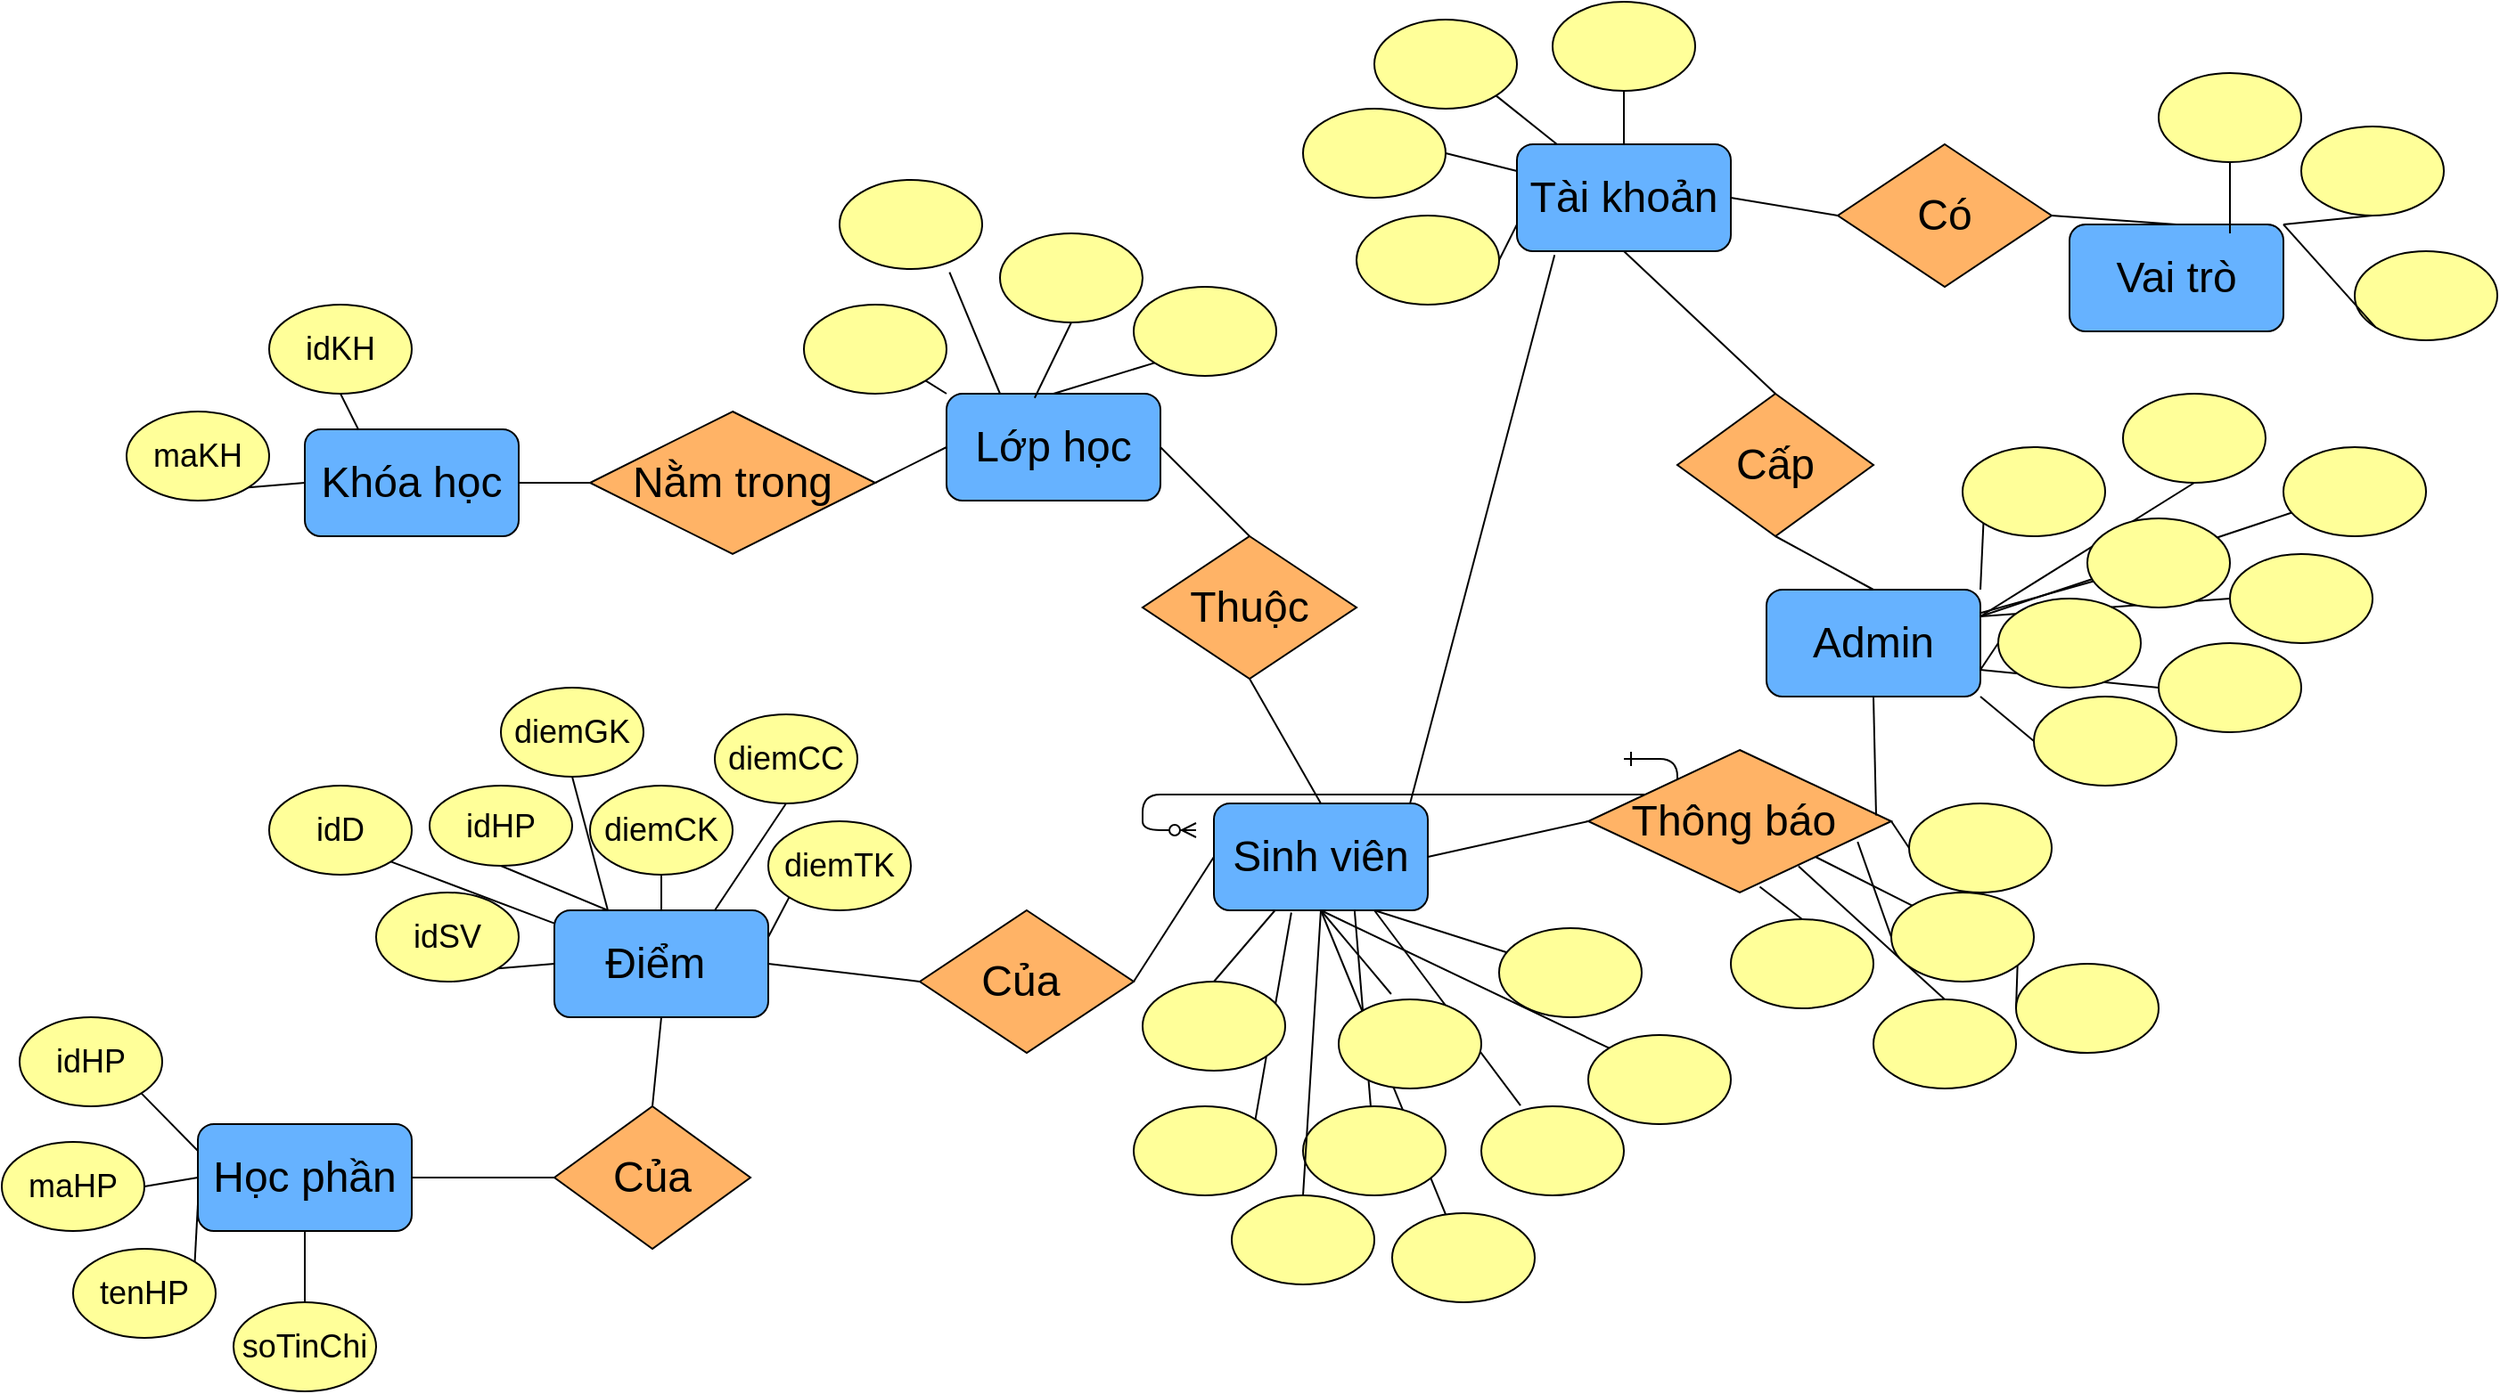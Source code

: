 <mxfile version="21.6.1" type="github">
  <diagram id="R2lEEEUBdFMjLlhIrx00" name="Page-1">
    <mxGraphModel dx="2754" dy="1921" grid="1" gridSize="10" guides="1" tooltips="1" connect="1" arrows="1" fold="1" page="1" pageScale="1" pageWidth="850" pageHeight="1100" math="0" shadow="0" extFonts="Permanent Marker^https://fonts.googleapis.com/css?family=Permanent+Marker">
      <root>
        <mxCell id="0" />
        <mxCell id="1" parent="0" />
        <mxCell id="9YvvYFSVIsnFk0pbPGUX-139" value="" style="endArrow=none;html=1;rounded=0;entryX=0;entryY=0.5;entryDx=0;entryDy=0;exitX=1;exitY=0.25;exitDx=0;exitDy=0;" edge="1" parent="1" source="9YvvYFSVIsnFk0pbPGUX-5" target="9YvvYFSVIsnFk0pbPGUX-134">
          <mxGeometry width="50" height="50" relative="1" as="geometry">
            <mxPoint x="460" y="170" as="sourcePoint" />
            <mxPoint x="510" y="120" as="targetPoint" />
          </mxGeometry>
        </mxCell>
        <mxCell id="9YvvYFSVIsnFk0pbPGUX-140" value="" style="endArrow=none;html=1;rounded=0;entryX=0;entryY=0.5;entryDx=0;entryDy=0;exitX=1;exitY=0.75;exitDx=0;exitDy=0;" edge="1" parent="1" source="9YvvYFSVIsnFk0pbPGUX-5" target="9YvvYFSVIsnFk0pbPGUX-135">
          <mxGeometry width="50" height="50" relative="1" as="geometry">
            <mxPoint x="460" y="170" as="sourcePoint" />
            <mxPoint x="510" y="120" as="targetPoint" />
          </mxGeometry>
        </mxCell>
        <mxCell id="9YvvYFSVIsnFk0pbPGUX-143" value="" style="endArrow=none;html=1;rounded=0;exitX=1;exitY=0.25;exitDx=0;exitDy=0;" edge="1" parent="1" source="9YvvYFSVIsnFk0pbPGUX-5" target="9YvvYFSVIsnFk0pbPGUX-132">
          <mxGeometry width="50" height="50" relative="1" as="geometry">
            <mxPoint x="460" y="170" as="sourcePoint" />
            <mxPoint x="510" y="120" as="targetPoint" />
          </mxGeometry>
        </mxCell>
        <mxCell id="9YvvYFSVIsnFk0pbPGUX-144" value="" style="endArrow=none;html=1;rounded=0;" edge="1" parent="1" source="9YvvYFSVIsnFk0pbPGUX-5" target="9YvvYFSVIsnFk0pbPGUX-137">
          <mxGeometry width="50" height="50" relative="1" as="geometry">
            <mxPoint x="460" y="170" as="sourcePoint" />
            <mxPoint x="510" y="120" as="targetPoint" />
          </mxGeometry>
        </mxCell>
        <mxCell id="9YvvYFSVIsnFk0pbPGUX-145" value="" style="endArrow=none;html=1;rounded=0;entryX=0.5;entryY=1;entryDx=0;entryDy=0;exitX=1;exitY=0.25;exitDx=0;exitDy=0;" edge="1" parent="1" source="9YvvYFSVIsnFk0pbPGUX-5" target="9YvvYFSVIsnFk0pbPGUX-133">
          <mxGeometry width="50" height="50" relative="1" as="geometry">
            <mxPoint x="460" y="170" as="sourcePoint" />
            <mxPoint x="510" y="120" as="targetPoint" />
          </mxGeometry>
        </mxCell>
        <mxCell id="9YvvYFSVIsnFk0pbPGUX-115" value="" style="endArrow=none;html=1;rounded=0;entryX=0;entryY=0.5;entryDx=0;entryDy=0;exitX=0.889;exitY=0.645;exitDx=0;exitDy=0;exitPerimeter=0;" edge="1" parent="1" source="9YvvYFSVIsnFk0pbPGUX-102" target="9YvvYFSVIsnFk0pbPGUX-99">
          <mxGeometry width="50" height="50" relative="1" as="geometry">
            <mxPoint x="460" y="170" as="sourcePoint" />
            <mxPoint x="510" y="120" as="targetPoint" />
          </mxGeometry>
        </mxCell>
        <mxCell id="9YvvYFSVIsnFk0pbPGUX-119" value="" style="endArrow=none;html=1;rounded=0;entryX=0.5;entryY=0;entryDx=0;entryDy=0;exitX=0.694;exitY=0.816;exitDx=0;exitDy=0;exitPerimeter=0;" edge="1" parent="1" source="9YvvYFSVIsnFk0pbPGUX-10" target="9YvvYFSVIsnFk0pbPGUX-100">
          <mxGeometry width="50" height="50" relative="1" as="geometry">
            <mxPoint x="460" y="170" as="sourcePoint" />
            <mxPoint x="510" y="120" as="targetPoint" />
          </mxGeometry>
        </mxCell>
        <mxCell id="9YvvYFSVIsnFk0pbPGUX-72" value="" style="endArrow=none;html=1;rounded=0;entryX=1;entryY=1;entryDx=0;entryDy=0;" edge="1" parent="1" source="9YvvYFSVIsnFk0pbPGUX-2" target="9YvvYFSVIsnFk0pbPGUX-60">
          <mxGeometry width="50" height="50" relative="1" as="geometry">
            <mxPoint x="460" y="170" as="sourcePoint" />
            <mxPoint x="510" y="120" as="targetPoint" />
          </mxGeometry>
        </mxCell>
        <mxCell id="9YvvYFSVIsnFk0pbPGUX-49" value="" style="endArrow=none;html=1;rounded=0;entryX=0;entryY=0;entryDx=0;entryDy=0;exitX=0.5;exitY=1;exitDx=0;exitDy=0;" edge="1" parent="1" source="9YvvYFSVIsnFk0pbPGUX-4" target="9YvvYFSVIsnFk0pbPGUX-39">
          <mxGeometry width="50" height="50" relative="1" as="geometry">
            <mxPoint x="530" y="230" as="sourcePoint" />
            <mxPoint x="510" y="120" as="targetPoint" />
          </mxGeometry>
        </mxCell>
        <mxCell id="9YvvYFSVIsnFk0pbPGUX-55" value="" style="endArrow=none;html=1;rounded=0;entryX=0.362;entryY=1.021;entryDx=0;entryDy=0;entryPerimeter=0;exitX=1;exitY=0;exitDx=0;exitDy=0;" edge="1" parent="1" source="9YvvYFSVIsnFk0pbPGUX-42" target="9YvvYFSVIsnFk0pbPGUX-4">
          <mxGeometry width="50" height="50" relative="1" as="geometry">
            <mxPoint x="460" y="170" as="sourcePoint" />
            <mxPoint x="510" y="120" as="targetPoint" />
          </mxGeometry>
        </mxCell>
        <mxCell id="9YvvYFSVIsnFk0pbPGUX-51" value="" style="endArrow=none;html=1;rounded=0;entryX=0.75;entryY=1;entryDx=0;entryDy=0;exitX=0.275;exitY=-0.009;exitDx=0;exitDy=0;exitPerimeter=0;" edge="1" parent="1" source="9YvvYFSVIsnFk0pbPGUX-43" target="9YvvYFSVIsnFk0pbPGUX-4">
          <mxGeometry width="50" height="50" relative="1" as="geometry">
            <mxPoint x="460" y="170" as="sourcePoint" />
            <mxPoint x="510" y="120" as="targetPoint" />
          </mxGeometry>
        </mxCell>
        <mxCell id="9YvvYFSVIsnFk0pbPGUX-52" value="" style="endArrow=none;html=1;rounded=0;entryX=0.657;entryY=0.983;entryDx=0;entryDy=0;entryPerimeter=0;" edge="1" parent="1" source="9YvvYFSVIsnFk0pbPGUX-45" target="9YvvYFSVIsnFk0pbPGUX-4">
          <mxGeometry width="50" height="50" relative="1" as="geometry">
            <mxPoint x="460" y="170" as="sourcePoint" />
            <mxPoint x="510" y="120" as="targetPoint" />
          </mxGeometry>
        </mxCell>
        <mxCell id="9YvvYFSVIsnFk0pbPGUX-50" value="" style="endArrow=none;html=1;rounded=0;exitX=0.5;exitY=1;exitDx=0;exitDy=0;" edge="1" parent="1" source="9YvvYFSVIsnFk0pbPGUX-4" target="9YvvYFSVIsnFk0pbPGUX-38">
          <mxGeometry width="50" height="50" relative="1" as="geometry">
            <mxPoint x="460" y="170" as="sourcePoint" />
            <mxPoint x="510" y="120" as="targetPoint" />
          </mxGeometry>
        </mxCell>
        <mxCell id="C-vyLk0tnHw3VtMMgP7b-12" value="" style="edgeStyle=entityRelationEdgeStyle;endArrow=ERzeroToMany;startArrow=ERone;endFill=1;startFill=0;" parent="1" target="C-vyLk0tnHw3VtMMgP7b-17" edge="1">
          <mxGeometry width="100" height="100" relative="1" as="geometry">
            <mxPoint x="700" y="165" as="sourcePoint" />
            <mxPoint x="460" y="205" as="targetPoint" />
          </mxGeometry>
        </mxCell>
        <mxCell id="9YvvYFSVIsnFk0pbPGUX-1" value="&lt;font style=&quot;font-size: 24px;&quot;&gt;Học phần&lt;/font&gt;" style="rounded=1;whiteSpace=wrap;html=1;fillColor=#66B2FF;" vertex="1" parent="1">
          <mxGeometry x="-100" y="370" width="120" height="60" as="geometry" />
        </mxCell>
        <mxCell id="9YvvYFSVIsnFk0pbPGUX-2" value="&lt;font style=&quot;font-size: 24px;&quot;&gt;Điểm&amp;nbsp;&lt;/font&gt;" style="rounded=1;whiteSpace=wrap;html=1;fillColor=#66B2FF;" vertex="1" parent="1">
          <mxGeometry x="100" y="250" width="120" height="60" as="geometry" />
        </mxCell>
        <mxCell id="9YvvYFSVIsnFk0pbPGUX-3" value="&lt;font style=&quot;font-size: 24px;&quot;&gt;Tài khoản&lt;/font&gt;" style="rounded=1;whiteSpace=wrap;html=1;fillColor=#66B2FF;" vertex="1" parent="1">
          <mxGeometry x="640" y="-180" width="120" height="60" as="geometry" />
        </mxCell>
        <mxCell id="9YvvYFSVIsnFk0pbPGUX-4" value="&lt;font style=&quot;font-size: 24px;&quot;&gt;Sinh viên&lt;/font&gt;" style="rounded=1;whiteSpace=wrap;html=1;fillColor=#66B2FF;" vertex="1" parent="1">
          <mxGeometry x="470" y="190" width="120" height="60" as="geometry" />
        </mxCell>
        <mxCell id="9YvvYFSVIsnFk0pbPGUX-5" value="&lt;font style=&quot;font-size: 24px;&quot;&gt;Admin&lt;/font&gt;" style="rounded=1;whiteSpace=wrap;html=1;fillColor=#66B2FF;" vertex="1" parent="1">
          <mxGeometry x="780" y="70" width="120" height="60" as="geometry" />
        </mxCell>
        <mxCell id="9YvvYFSVIsnFk0pbPGUX-6" value="&lt;font style=&quot;font-size: 24px;&quot;&gt;Lớp học&lt;/font&gt;" style="rounded=1;whiteSpace=wrap;html=1;fillColor=#66B2FF;" vertex="1" parent="1">
          <mxGeometry x="320" y="-40" width="120" height="60" as="geometry" />
        </mxCell>
        <mxCell id="9YvvYFSVIsnFk0pbPGUX-7" value="&lt;font style=&quot;font-size: 24px;&quot;&gt;Khóa học&lt;/font&gt;" style="rounded=1;whiteSpace=wrap;html=1;fillColor=#66B2FF;" vertex="1" parent="1">
          <mxGeometry x="-40" y="-20" width="120" height="60" as="geometry" />
        </mxCell>
        <mxCell id="9YvvYFSVIsnFk0pbPGUX-9" value="&lt;font style=&quot;font-size: 24px;&quot;&gt;Của&amp;nbsp;&lt;/font&gt;" style="rhombus;whiteSpace=wrap;html=1;fillColor=#FFB366;" vertex="1" parent="1">
          <mxGeometry x="305" y="250" width="120" height="80" as="geometry" />
        </mxCell>
        <mxCell id="9YvvYFSVIsnFk0pbPGUX-10" value="&lt;font style=&quot;font-size: 24px;&quot;&gt;Thông báo&amp;nbsp;&lt;/font&gt;" style="rhombus;whiteSpace=wrap;html=1;fillColor=#FFB366;" vertex="1" parent="1">
          <mxGeometry x="680" y="160" width="170" height="80" as="geometry" />
        </mxCell>
        <mxCell id="9YvvYFSVIsnFk0pbPGUX-11" value="&lt;font style=&quot;font-size: 24px;&quot;&gt;Của&lt;/font&gt;" style="rhombus;whiteSpace=wrap;html=1;fillColor=#FFB366;" vertex="1" parent="1">
          <mxGeometry x="100" y="360" width="110" height="80" as="geometry" />
        </mxCell>
        <mxCell id="9YvvYFSVIsnFk0pbPGUX-12" value="&lt;font style=&quot;font-size: 24px;&quot;&gt;Nằm trong&lt;/font&gt;" style="rhombus;whiteSpace=wrap;html=1;fillColor=#FFB366;" vertex="1" parent="1">
          <mxGeometry x="120" y="-30" width="160" height="80" as="geometry" />
        </mxCell>
        <mxCell id="9YvvYFSVIsnFk0pbPGUX-13" value="" style="endArrow=none;html=1;rounded=0;entryX=0;entryY=0.5;entryDx=0;entryDy=0;exitX=1;exitY=0.5;exitDx=0;exitDy=0;" edge="1" parent="1" source="9YvvYFSVIsnFk0pbPGUX-9" target="9YvvYFSVIsnFk0pbPGUX-4">
          <mxGeometry width="50" height="50" relative="1" as="geometry">
            <mxPoint x="460" y="310" as="sourcePoint" />
            <mxPoint x="510" y="260" as="targetPoint" />
          </mxGeometry>
        </mxCell>
        <mxCell id="9YvvYFSVIsnFk0pbPGUX-14" value="" style="endArrow=none;html=1;rounded=0;entryX=1;entryY=0.5;entryDx=0;entryDy=0;exitX=0;exitY=0.5;exitDx=0;exitDy=0;" edge="1" parent="1" source="9YvvYFSVIsnFk0pbPGUX-12" target="9YvvYFSVIsnFk0pbPGUX-7">
          <mxGeometry width="50" height="50" relative="1" as="geometry">
            <mxPoint x="460" y="310" as="sourcePoint" />
            <mxPoint x="510" y="260" as="targetPoint" />
          </mxGeometry>
        </mxCell>
        <mxCell id="9YvvYFSVIsnFk0pbPGUX-15" value="" style="endArrow=none;html=1;rounded=0;entryX=1;entryY=0.5;entryDx=0;entryDy=0;exitX=0;exitY=0.5;exitDx=0;exitDy=0;" edge="1" parent="1" source="9YvvYFSVIsnFk0pbPGUX-6" target="9YvvYFSVIsnFk0pbPGUX-12">
          <mxGeometry width="50" height="50" relative="1" as="geometry">
            <mxPoint x="460" y="310" as="sourcePoint" />
            <mxPoint x="510" y="260" as="targetPoint" />
          </mxGeometry>
        </mxCell>
        <mxCell id="9YvvYFSVIsnFk0pbPGUX-16" value="" style="endArrow=none;html=1;rounded=0;entryX=0.5;entryY=0;entryDx=0;entryDy=0;exitX=0.5;exitY=1;exitDx=0;exitDy=0;" edge="1" parent="1" source="9YvvYFSVIsnFk0pbPGUX-2" target="9YvvYFSVIsnFk0pbPGUX-11">
          <mxGeometry width="50" height="50" relative="1" as="geometry">
            <mxPoint x="460" y="310" as="sourcePoint" />
            <mxPoint x="510" y="260" as="targetPoint" />
          </mxGeometry>
        </mxCell>
        <mxCell id="9YvvYFSVIsnFk0pbPGUX-17" value="" style="endArrow=none;html=1;rounded=0;entryX=0;entryY=0.5;entryDx=0;entryDy=0;exitX=1;exitY=0.5;exitDx=0;exitDy=0;" edge="1" parent="1" source="9YvvYFSVIsnFk0pbPGUX-2" target="9YvvYFSVIsnFk0pbPGUX-9">
          <mxGeometry width="50" height="50" relative="1" as="geometry">
            <mxPoint x="460" y="310" as="sourcePoint" />
            <mxPoint x="510" y="260" as="targetPoint" />
          </mxGeometry>
        </mxCell>
        <mxCell id="9YvvYFSVIsnFk0pbPGUX-18" value="" style="endArrow=none;html=1;rounded=0;exitX=1;exitY=0.5;exitDx=0;exitDy=0;exitPerimeter=0;" edge="1" parent="1" source="9YvvYFSVIsnFk0pbPGUX-1" target="9YvvYFSVIsnFk0pbPGUX-11">
          <mxGeometry width="50" height="50" relative="1" as="geometry">
            <mxPoint x="460" y="310" as="sourcePoint" />
            <mxPoint x="150" y="430" as="targetPoint" />
          </mxGeometry>
        </mxCell>
        <mxCell id="9YvvYFSVIsnFk0pbPGUX-19" value="" style="endArrow=none;html=1;rounded=0;entryX=0.95;entryY=0.459;entryDx=0;entryDy=0;entryPerimeter=0;exitX=0.5;exitY=1;exitDx=0;exitDy=0;" edge="1" parent="1" source="9YvvYFSVIsnFk0pbPGUX-5" target="9YvvYFSVIsnFk0pbPGUX-10">
          <mxGeometry width="50" height="50" relative="1" as="geometry">
            <mxPoint x="460" y="310" as="sourcePoint" />
            <mxPoint x="510" y="260" as="targetPoint" />
          </mxGeometry>
        </mxCell>
        <mxCell id="9YvvYFSVIsnFk0pbPGUX-20" value="" style="endArrow=none;html=1;rounded=0;entryX=1;entryY=0.5;entryDx=0;entryDy=0;exitX=0;exitY=0.5;exitDx=0;exitDy=0;" edge="1" parent="1" source="9YvvYFSVIsnFk0pbPGUX-10" target="9YvvYFSVIsnFk0pbPGUX-4">
          <mxGeometry width="50" height="50" relative="1" as="geometry">
            <mxPoint x="460" y="310" as="sourcePoint" />
            <mxPoint x="510" y="260" as="targetPoint" />
          </mxGeometry>
        </mxCell>
        <mxCell id="9YvvYFSVIsnFk0pbPGUX-21" value="&lt;font style=&quot;font-size: 24px;&quot;&gt;Cấp&lt;/font&gt;" style="rhombus;whiteSpace=wrap;html=1;fillColor=#FFB366;" vertex="1" parent="1">
          <mxGeometry x="730" y="-40" width="110" height="80" as="geometry" />
        </mxCell>
        <mxCell id="9YvvYFSVIsnFk0pbPGUX-22" value="" style="endArrow=none;html=1;rounded=0;entryX=0.5;entryY=1;entryDx=0;entryDy=0;exitX=0.5;exitY=0;exitDx=0;exitDy=0;" edge="1" parent="1" source="9YvvYFSVIsnFk0pbPGUX-5" target="9YvvYFSVIsnFk0pbPGUX-21">
          <mxGeometry width="50" height="50" relative="1" as="geometry">
            <mxPoint x="460" y="310" as="sourcePoint" />
            <mxPoint x="510" y="260" as="targetPoint" />
          </mxGeometry>
        </mxCell>
        <mxCell id="9YvvYFSVIsnFk0pbPGUX-23" value="" style="endArrow=none;html=1;rounded=0;entryX=0.5;entryY=1;entryDx=0;entryDy=0;exitX=0.5;exitY=0;exitDx=0;exitDy=0;" edge="1" parent="1" source="9YvvYFSVIsnFk0pbPGUX-21" target="9YvvYFSVIsnFk0pbPGUX-3">
          <mxGeometry width="50" height="50" relative="1" as="geometry">
            <mxPoint x="460" y="310" as="sourcePoint" />
            <mxPoint x="510" y="260" as="targetPoint" />
          </mxGeometry>
        </mxCell>
        <mxCell id="9YvvYFSVIsnFk0pbPGUX-24" value="&lt;font style=&quot;font-size: 24px;&quot;&gt;Thuộc&lt;/font&gt;" style="rhombus;whiteSpace=wrap;html=1;fillColor=#FFB366;" vertex="1" parent="1">
          <mxGeometry x="430" y="40" width="120" height="80" as="geometry" />
        </mxCell>
        <mxCell id="9YvvYFSVIsnFk0pbPGUX-25" value="" style="endArrow=none;html=1;rounded=0;entryX=0.5;entryY=1;entryDx=0;entryDy=0;exitX=0.5;exitY=0;exitDx=0;exitDy=0;" edge="1" parent="1" source="9YvvYFSVIsnFk0pbPGUX-4" target="9YvvYFSVIsnFk0pbPGUX-24">
          <mxGeometry width="50" height="50" relative="1" as="geometry">
            <mxPoint x="460" y="310" as="sourcePoint" />
            <mxPoint x="510" y="260" as="targetPoint" />
          </mxGeometry>
        </mxCell>
        <mxCell id="9YvvYFSVIsnFk0pbPGUX-26" value="" style="endArrow=none;html=1;rounded=0;entryX=1;entryY=0.5;entryDx=0;entryDy=0;exitX=0.5;exitY=0;exitDx=0;exitDy=0;" edge="1" parent="1" source="9YvvYFSVIsnFk0pbPGUX-24" target="9YvvYFSVIsnFk0pbPGUX-6">
          <mxGeometry width="50" height="50" relative="1" as="geometry">
            <mxPoint x="460" y="310" as="sourcePoint" />
            <mxPoint x="510" y="260" as="targetPoint" />
          </mxGeometry>
        </mxCell>
        <mxCell id="9YvvYFSVIsnFk0pbPGUX-28" value="&lt;font style=&quot;font-size: 24px;&quot;&gt;Có&lt;/font&gt;" style="rhombus;whiteSpace=wrap;html=1;fillColor=#FFB366;" vertex="1" parent="1">
          <mxGeometry x="820" y="-180" width="120" height="80" as="geometry" />
        </mxCell>
        <mxCell id="9YvvYFSVIsnFk0pbPGUX-29" value="&lt;font style=&quot;font-size: 24px;&quot;&gt;Vai trò&lt;/font&gt;" style="rounded=1;whiteSpace=wrap;html=1;fillColor=#66B2FF;" vertex="1" parent="1">
          <mxGeometry x="950" y="-135" width="120" height="60" as="geometry" />
        </mxCell>
        <mxCell id="9YvvYFSVIsnFk0pbPGUX-30" value="" style="endArrow=none;html=1;rounded=0;entryX=1;entryY=0.5;entryDx=0;entryDy=0;exitX=0.5;exitY=0;exitDx=0;exitDy=0;" edge="1" parent="1" source="9YvvYFSVIsnFk0pbPGUX-29" target="9YvvYFSVIsnFk0pbPGUX-28">
          <mxGeometry width="50" height="50" relative="1" as="geometry">
            <mxPoint x="460" y="310" as="sourcePoint" />
            <mxPoint x="510" y="260" as="targetPoint" />
          </mxGeometry>
        </mxCell>
        <mxCell id="9YvvYFSVIsnFk0pbPGUX-31" value="" style="endArrow=none;html=1;rounded=0;entryX=1;entryY=0.5;entryDx=0;entryDy=0;exitX=0;exitY=0.5;exitDx=0;exitDy=0;" edge="1" parent="1" source="9YvvYFSVIsnFk0pbPGUX-28" target="9YvvYFSVIsnFk0pbPGUX-3">
          <mxGeometry width="50" height="50" relative="1" as="geometry">
            <mxPoint x="460" y="310" as="sourcePoint" />
            <mxPoint x="510" y="260" as="targetPoint" />
          </mxGeometry>
        </mxCell>
        <mxCell id="9YvvYFSVIsnFk0pbPGUX-32" style="edgeStyle=orthogonalEdgeStyle;rounded=0;orthogonalLoop=1;jettySize=auto;html=1;exitX=0.5;exitY=1;exitDx=0;exitDy=0;" edge="1" parent="1" source="9YvvYFSVIsnFk0pbPGUX-4" target="9YvvYFSVIsnFk0pbPGUX-4">
          <mxGeometry relative="1" as="geometry" />
        </mxCell>
        <mxCell id="9YvvYFSVIsnFk0pbPGUX-33" value="" style="endArrow=none;html=1;rounded=0;entryX=0.176;entryY=1.036;entryDx=0;entryDy=0;entryPerimeter=0;exitX=0.917;exitY=0;exitDx=0;exitDy=0;exitPerimeter=0;" edge="1" parent="1" source="9YvvYFSVIsnFk0pbPGUX-4" target="9YvvYFSVIsnFk0pbPGUX-3">
          <mxGeometry width="50" height="50" relative="1" as="geometry">
            <mxPoint x="460" y="330" as="sourcePoint" />
            <mxPoint x="510" y="280" as="targetPoint" />
          </mxGeometry>
        </mxCell>
        <mxCell id="9YvvYFSVIsnFk0pbPGUX-35" value="&lt;font style=&quot;font-size: 18px;&quot;&gt;maKH&lt;/font&gt;" style="ellipse;whiteSpace=wrap;html=1;fillColor=#FFFF99;" vertex="1" parent="1">
          <mxGeometry x="-140" y="-30" width="80" height="50" as="geometry" />
        </mxCell>
        <mxCell id="9YvvYFSVIsnFk0pbPGUX-36" value="&lt;font style=&quot;font-size: 18px;&quot;&gt;idKH&lt;/font&gt;" style="ellipse;whiteSpace=wrap;html=1;fillColor=#FFFF99;" vertex="1" parent="1">
          <mxGeometry x="-60" y="-90" width="80" height="50" as="geometry" />
        </mxCell>
        <mxCell id="9YvvYFSVIsnFk0pbPGUX-37" style="edgeStyle=orthogonalEdgeStyle;rounded=0;orthogonalLoop=1;jettySize=auto;html=1;exitX=0.5;exitY=1;exitDx=0;exitDy=0;" edge="1" parent="1" source="9YvvYFSVIsnFk0pbPGUX-5" target="9YvvYFSVIsnFk0pbPGUX-5">
          <mxGeometry relative="1" as="geometry" />
        </mxCell>
        <mxCell id="9YvvYFSVIsnFk0pbPGUX-38" value="" style="ellipse;whiteSpace=wrap;html=1;fillColor=#FFFF99;" vertex="1" parent="1">
          <mxGeometry x="570" y="420" width="80" height="50" as="geometry" />
        </mxCell>
        <mxCell id="9YvvYFSVIsnFk0pbPGUX-39" value="" style="ellipse;whiteSpace=wrap;html=1;fillColor=#FFFF99;" vertex="1" parent="1">
          <mxGeometry x="680" y="320" width="80" height="50" as="geometry" />
        </mxCell>
        <mxCell id="9YvvYFSVIsnFk0pbPGUX-40" value="" style="ellipse;whiteSpace=wrap;html=1;fillColor=#FFFF99;" vertex="1" parent="1">
          <mxGeometry x="480" y="410" width="80" height="50" as="geometry" />
        </mxCell>
        <mxCell id="9YvvYFSVIsnFk0pbPGUX-41" value="" style="ellipse;whiteSpace=wrap;html=1;fillColor=#FFFF99;" vertex="1" parent="1">
          <mxGeometry x="430" y="290" width="80" height="50" as="geometry" />
        </mxCell>
        <mxCell id="9YvvYFSVIsnFk0pbPGUX-42" value="" style="ellipse;whiteSpace=wrap;html=1;fillColor=#FFFF99;" vertex="1" parent="1">
          <mxGeometry x="425" y="360" width="80" height="50" as="geometry" />
        </mxCell>
        <mxCell id="9YvvYFSVIsnFk0pbPGUX-43" value="" style="ellipse;whiteSpace=wrap;html=1;fillColor=#FFFF99;" vertex="1" parent="1">
          <mxGeometry x="620" y="360" width="80" height="50" as="geometry" />
        </mxCell>
        <mxCell id="9YvvYFSVIsnFk0pbPGUX-44" value="" style="ellipse;whiteSpace=wrap;html=1;fillColor=#FFFF99;" vertex="1" parent="1">
          <mxGeometry x="630" y="260" width="80" height="50" as="geometry" />
        </mxCell>
        <mxCell id="9YvvYFSVIsnFk0pbPGUX-45" value="" style="ellipse;whiteSpace=wrap;html=1;fillColor=#FFFF99;" vertex="1" parent="1">
          <mxGeometry x="520" y="360" width="80" height="50" as="geometry" />
        </mxCell>
        <mxCell id="9YvvYFSVIsnFk0pbPGUX-46" value="" style="ellipse;whiteSpace=wrap;html=1;fillColor=#FFFF99;" vertex="1" parent="1">
          <mxGeometry x="540" y="300" width="80" height="50" as="geometry" />
        </mxCell>
        <mxCell id="9YvvYFSVIsnFk0pbPGUX-53" value="" style="endArrow=none;html=1;rounded=0;entryX=0.5;entryY=1;entryDx=0;entryDy=0;exitX=0.5;exitY=0;exitDx=0;exitDy=0;" edge="1" parent="1" source="9YvvYFSVIsnFk0pbPGUX-40" target="9YvvYFSVIsnFk0pbPGUX-4">
          <mxGeometry width="50" height="50" relative="1" as="geometry">
            <mxPoint x="460" y="170" as="sourcePoint" />
            <mxPoint x="510" y="120" as="targetPoint" />
          </mxGeometry>
        </mxCell>
        <mxCell id="9YvvYFSVIsnFk0pbPGUX-54" value="" style="endArrow=none;html=1;rounded=0;entryX=0.75;entryY=1;entryDx=0;entryDy=0;" edge="1" parent="1" source="9YvvYFSVIsnFk0pbPGUX-44" target="9YvvYFSVIsnFk0pbPGUX-4">
          <mxGeometry width="50" height="50" relative="1" as="geometry">
            <mxPoint x="460" y="170" as="sourcePoint" />
            <mxPoint x="510" y="120" as="targetPoint" />
          </mxGeometry>
        </mxCell>
        <mxCell id="9YvvYFSVIsnFk0pbPGUX-56" value="" style="endArrow=none;html=1;rounded=0;entryX=0.5;entryY=1;entryDx=0;entryDy=0;exitX=0.368;exitY=-0.06;exitDx=0;exitDy=0;exitPerimeter=0;" edge="1" parent="1" source="9YvvYFSVIsnFk0pbPGUX-46" target="9YvvYFSVIsnFk0pbPGUX-4">
          <mxGeometry width="50" height="50" relative="1" as="geometry">
            <mxPoint x="460" y="170" as="sourcePoint" />
            <mxPoint x="510" y="120" as="targetPoint" />
          </mxGeometry>
        </mxCell>
        <mxCell id="9YvvYFSVIsnFk0pbPGUX-57" value="" style="endArrow=none;html=1;rounded=0;exitX=0.5;exitY=0;exitDx=0;exitDy=0;" edge="1" parent="1" source="9YvvYFSVIsnFk0pbPGUX-41" target="9YvvYFSVIsnFk0pbPGUX-4">
          <mxGeometry width="50" height="50" relative="1" as="geometry">
            <mxPoint x="460" y="170" as="sourcePoint" />
            <mxPoint x="510" y="120" as="targetPoint" />
          </mxGeometry>
        </mxCell>
        <mxCell id="9YvvYFSVIsnFk0pbPGUX-58" value="&lt;font style=&quot;font-size: 18px;&quot;&gt;diemCC&lt;/font&gt;" style="ellipse;whiteSpace=wrap;html=1;fillColor=#FFFF99;" vertex="1" parent="1">
          <mxGeometry x="190" y="140" width="80" height="50" as="geometry" />
        </mxCell>
        <mxCell id="9YvvYFSVIsnFk0pbPGUX-59" value="&lt;font style=&quot;font-size: 18px;&quot;&gt;diemGK&lt;/font&gt;" style="ellipse;whiteSpace=wrap;html=1;fillColor=#FFFF99;" vertex="1" parent="1">
          <mxGeometry x="70" y="125" width="80" height="50" as="geometry" />
        </mxCell>
        <mxCell id="9YvvYFSVIsnFk0pbPGUX-60" value="&lt;font style=&quot;font-size: 18px;&quot;&gt;idD&lt;/font&gt;" style="ellipse;whiteSpace=wrap;html=1;fillColor=#FFFF99;" vertex="1" parent="1">
          <mxGeometry x="-60" y="180" width="80" height="50" as="geometry" />
        </mxCell>
        <mxCell id="9YvvYFSVIsnFk0pbPGUX-61" value="&lt;font style=&quot;font-size: 18px;&quot;&gt;diemTK&lt;/font&gt;" style="ellipse;whiteSpace=wrap;html=1;fillColor=#FFFF99;" vertex="1" parent="1">
          <mxGeometry x="220" y="200" width="80" height="50" as="geometry" />
        </mxCell>
        <mxCell id="9YvvYFSVIsnFk0pbPGUX-62" value="&lt;font style=&quot;font-size: 18px;&quot;&gt;idSV&lt;/font&gt;" style="ellipse;whiteSpace=wrap;html=1;fillColor=#FFFF99;" vertex="1" parent="1">
          <mxGeometry y="240" width="80" height="50" as="geometry" />
        </mxCell>
        <mxCell id="9YvvYFSVIsnFk0pbPGUX-63" value="&lt;font style=&quot;font-size: 18px;&quot;&gt;idHP&lt;/font&gt;" style="ellipse;whiteSpace=wrap;html=1;fillColor=#FFFF99;" vertex="1" parent="1">
          <mxGeometry x="30" y="180" width="80" height="45" as="geometry" />
        </mxCell>
        <mxCell id="9YvvYFSVIsnFk0pbPGUX-64" value="&lt;font style=&quot;font-size: 18px;&quot;&gt;diemCK&lt;/font&gt;" style="ellipse;whiteSpace=wrap;html=1;fillColor=#FFFF99;" vertex="1" parent="1">
          <mxGeometry x="120" y="180" width="80" height="50" as="geometry" />
        </mxCell>
        <mxCell id="9YvvYFSVIsnFk0pbPGUX-65" value="&lt;font style=&quot;font-size: 18px;&quot;&gt;soTinChi&lt;/font&gt;" style="ellipse;whiteSpace=wrap;html=1;fillColor=#FFFF99;" vertex="1" parent="1">
          <mxGeometry x="-80" y="470" width="80" height="50" as="geometry" />
        </mxCell>
        <mxCell id="9YvvYFSVIsnFk0pbPGUX-66" value="&lt;font style=&quot;font-size: 18px;&quot;&gt;tenHP&lt;/font&gt;" style="ellipse;whiteSpace=wrap;html=1;fillColor=#FFFF99;" vertex="1" parent="1">
          <mxGeometry x="-170" y="440" width="80" height="50" as="geometry" />
        </mxCell>
        <mxCell id="9YvvYFSVIsnFk0pbPGUX-67" value="&lt;font style=&quot;font-size: 18px;&quot;&gt;maHP&lt;/font&gt;" style="ellipse;whiteSpace=wrap;html=1;fillColor=#FFFF99;" vertex="1" parent="1">
          <mxGeometry x="-210" y="380" width="80" height="50" as="geometry" />
        </mxCell>
        <mxCell id="9YvvYFSVIsnFk0pbPGUX-68" value="&lt;font style=&quot;font-size: 18px;&quot;&gt;idHP&lt;/font&gt;" style="ellipse;whiteSpace=wrap;html=1;fillColor=#FFFF99;" vertex="1" parent="1">
          <mxGeometry x="-200" y="310" width="80" height="50" as="geometry" />
        </mxCell>
        <mxCell id="9YvvYFSVIsnFk0pbPGUX-69" value="" style="endArrow=none;html=1;rounded=0;entryX=1;entryY=1;entryDx=0;entryDy=0;exitX=0;exitY=0.5;exitDx=0;exitDy=0;" edge="1" parent="1" source="9YvvYFSVIsnFk0pbPGUX-7" target="9YvvYFSVIsnFk0pbPGUX-35">
          <mxGeometry width="50" height="50" relative="1" as="geometry">
            <mxPoint x="460" y="170" as="sourcePoint" />
            <mxPoint x="510" y="120" as="targetPoint" />
          </mxGeometry>
        </mxCell>
        <mxCell id="9YvvYFSVIsnFk0pbPGUX-70" value="" style="endArrow=none;html=1;rounded=0;entryX=0.5;entryY=1;entryDx=0;entryDy=0;exitX=0.25;exitY=0;exitDx=0;exitDy=0;" edge="1" parent="1" source="9YvvYFSVIsnFk0pbPGUX-7" target="9YvvYFSVIsnFk0pbPGUX-36">
          <mxGeometry width="50" height="50" relative="1" as="geometry">
            <mxPoint x="460" y="170" as="sourcePoint" />
            <mxPoint x="510" y="120" as="targetPoint" />
          </mxGeometry>
        </mxCell>
        <mxCell id="9YvvYFSVIsnFk0pbPGUX-71" value="" style="endArrow=none;html=1;rounded=0;entryX=1;entryY=1;entryDx=0;entryDy=0;exitX=0;exitY=0.5;exitDx=0;exitDy=0;" edge="1" parent="1" source="9YvvYFSVIsnFk0pbPGUX-2" target="9YvvYFSVIsnFk0pbPGUX-62">
          <mxGeometry width="50" height="50" relative="1" as="geometry">
            <mxPoint x="460" y="170" as="sourcePoint" />
            <mxPoint x="510" y="120" as="targetPoint" />
          </mxGeometry>
        </mxCell>
        <mxCell id="9YvvYFSVIsnFk0pbPGUX-73" value="" style="endArrow=none;html=1;rounded=0;entryX=0.5;entryY=1;entryDx=0;entryDy=0;exitX=0.25;exitY=0;exitDx=0;exitDy=0;" edge="1" parent="1" source="9YvvYFSVIsnFk0pbPGUX-2" target="9YvvYFSVIsnFk0pbPGUX-63">
          <mxGeometry width="50" height="50" relative="1" as="geometry">
            <mxPoint x="460" y="170" as="sourcePoint" />
            <mxPoint x="510" y="120" as="targetPoint" />
          </mxGeometry>
        </mxCell>
        <mxCell id="9YvvYFSVIsnFk0pbPGUX-74" value="" style="endArrow=none;html=1;rounded=0;entryX=0.5;entryY=1;entryDx=0;entryDy=0;exitX=0.25;exitY=0;exitDx=0;exitDy=0;" edge="1" parent="1" source="9YvvYFSVIsnFk0pbPGUX-2" target="9YvvYFSVIsnFk0pbPGUX-59">
          <mxGeometry width="50" height="50" relative="1" as="geometry">
            <mxPoint x="460" y="170" as="sourcePoint" />
            <mxPoint x="510" y="120" as="targetPoint" />
          </mxGeometry>
        </mxCell>
        <mxCell id="9YvvYFSVIsnFk0pbPGUX-75" value="" style="endArrow=none;html=1;rounded=0;exitX=0.5;exitY=1;exitDx=0;exitDy=0;entryX=0.5;entryY=0;entryDx=0;entryDy=0;" edge="1" parent="1" source="9YvvYFSVIsnFk0pbPGUX-64" target="9YvvYFSVIsnFk0pbPGUX-2">
          <mxGeometry width="50" height="50" relative="1" as="geometry">
            <mxPoint x="460" y="170" as="sourcePoint" />
            <mxPoint x="510" y="120" as="targetPoint" />
          </mxGeometry>
        </mxCell>
        <mxCell id="9YvvYFSVIsnFk0pbPGUX-76" value="" style="endArrow=none;html=1;rounded=0;entryX=0.5;entryY=1;entryDx=0;entryDy=0;exitX=0.75;exitY=0;exitDx=0;exitDy=0;" edge="1" parent="1" source="9YvvYFSVIsnFk0pbPGUX-2" target="9YvvYFSVIsnFk0pbPGUX-58">
          <mxGeometry width="50" height="50" relative="1" as="geometry">
            <mxPoint x="460" y="170" as="sourcePoint" />
            <mxPoint x="510" y="120" as="targetPoint" />
          </mxGeometry>
        </mxCell>
        <mxCell id="9YvvYFSVIsnFk0pbPGUX-77" value="" style="endArrow=none;html=1;rounded=0;entryX=1;entryY=0.25;entryDx=0;entryDy=0;exitX=0;exitY=1;exitDx=0;exitDy=0;" edge="1" parent="1" source="9YvvYFSVIsnFk0pbPGUX-61" target="9YvvYFSVIsnFk0pbPGUX-2">
          <mxGeometry width="50" height="50" relative="1" as="geometry">
            <mxPoint x="460" y="170" as="sourcePoint" />
            <mxPoint x="510" y="120" as="targetPoint" />
          </mxGeometry>
        </mxCell>
        <mxCell id="9YvvYFSVIsnFk0pbPGUX-80" value="" style="ellipse;whiteSpace=wrap;html=1;fillColor=#FFFF99;" vertex="1" parent="1">
          <mxGeometry x="520" y="-200" width="80" height="50" as="geometry" />
        </mxCell>
        <mxCell id="9YvvYFSVIsnFk0pbPGUX-81" value="" style="ellipse;whiteSpace=wrap;html=1;fillColor=#FFFF99;" vertex="1" parent="1">
          <mxGeometry x="660" y="-260" width="80" height="50" as="geometry" />
        </mxCell>
        <mxCell id="9YvvYFSVIsnFk0pbPGUX-82" value="" style="ellipse;whiteSpace=wrap;html=1;fillColor=#FFFF99;" vertex="1" parent="1">
          <mxGeometry x="550" y="-140" width="80" height="50" as="geometry" />
        </mxCell>
        <mxCell id="9YvvYFSVIsnFk0pbPGUX-83" value="" style="ellipse;whiteSpace=wrap;html=1;fillColor=#FFFF99;" vertex="1" parent="1">
          <mxGeometry x="560" y="-250" width="80" height="50" as="geometry" />
        </mxCell>
        <mxCell id="9YvvYFSVIsnFk0pbPGUX-84" value="" style="endArrow=none;html=1;rounded=0;entryX=0.5;entryY=1;entryDx=0;entryDy=0;exitX=0.5;exitY=0;exitDx=0;exitDy=0;" edge="1" parent="1" source="9YvvYFSVIsnFk0pbPGUX-3" target="9YvvYFSVIsnFk0pbPGUX-81">
          <mxGeometry width="50" height="50" relative="1" as="geometry">
            <mxPoint x="460" y="170" as="sourcePoint" />
            <mxPoint x="510" y="120" as="targetPoint" />
          </mxGeometry>
        </mxCell>
        <mxCell id="9YvvYFSVIsnFk0pbPGUX-85" value="" style="endArrow=none;html=1;rounded=0;entryX=1;entryY=1;entryDx=0;entryDy=0;" edge="1" parent="1" source="9YvvYFSVIsnFk0pbPGUX-3" target="9YvvYFSVIsnFk0pbPGUX-83">
          <mxGeometry width="50" height="50" relative="1" as="geometry">
            <mxPoint x="460" y="170" as="sourcePoint" />
            <mxPoint x="510" y="120" as="targetPoint" />
          </mxGeometry>
        </mxCell>
        <mxCell id="9YvvYFSVIsnFk0pbPGUX-86" value="" style="endArrow=none;html=1;rounded=0;entryX=1;entryY=0.5;entryDx=0;entryDy=0;" edge="1" parent="1" source="9YvvYFSVIsnFk0pbPGUX-3" target="9YvvYFSVIsnFk0pbPGUX-80">
          <mxGeometry width="50" height="50" relative="1" as="geometry">
            <mxPoint x="460" y="170" as="sourcePoint" />
            <mxPoint x="510" y="120" as="targetPoint" />
          </mxGeometry>
        </mxCell>
        <mxCell id="9YvvYFSVIsnFk0pbPGUX-87" value="" style="endArrow=none;html=1;rounded=0;entryX=1;entryY=0.5;entryDx=0;entryDy=0;exitX=0;exitY=0.75;exitDx=0;exitDy=0;" edge="1" parent="1" source="9YvvYFSVIsnFk0pbPGUX-3" target="9YvvYFSVIsnFk0pbPGUX-82">
          <mxGeometry width="50" height="50" relative="1" as="geometry">
            <mxPoint x="460" y="170" as="sourcePoint" />
            <mxPoint x="510" y="120" as="targetPoint" />
          </mxGeometry>
        </mxCell>
        <mxCell id="9YvvYFSVIsnFk0pbPGUX-90" value="" style="ellipse;whiteSpace=wrap;html=1;fillColor=#FFFF99;" vertex="1" parent="1">
          <mxGeometry x="260" y="-160" width="80" height="50" as="geometry" />
        </mxCell>
        <mxCell id="9YvvYFSVIsnFk0pbPGUX-91" value="" style="ellipse;whiteSpace=wrap;html=1;fillColor=#FFFF99;" vertex="1" parent="1">
          <mxGeometry x="425" y="-100" width="80" height="50" as="geometry" />
        </mxCell>
        <mxCell id="9YvvYFSVIsnFk0pbPGUX-92" value="" style="ellipse;whiteSpace=wrap;html=1;fillColor=#FFFF99;" vertex="1" parent="1">
          <mxGeometry x="350" y="-130" width="80" height="50" as="geometry" />
        </mxCell>
        <mxCell id="9YvvYFSVIsnFk0pbPGUX-93" value="" style="ellipse;whiteSpace=wrap;html=1;fillColor=#FFFF99;" vertex="1" parent="1">
          <mxGeometry x="240" y="-90" width="80" height="50" as="geometry" />
        </mxCell>
        <mxCell id="9YvvYFSVIsnFk0pbPGUX-94" value="" style="endArrow=none;html=1;rounded=0;entryX=0;entryY=1;entryDx=0;entryDy=0;exitX=0.5;exitY=0;exitDx=0;exitDy=0;" edge="1" parent="1" source="9YvvYFSVIsnFk0pbPGUX-6" target="9YvvYFSVIsnFk0pbPGUX-91">
          <mxGeometry width="50" height="50" relative="1" as="geometry">
            <mxPoint x="460" y="170" as="sourcePoint" />
            <mxPoint x="510" y="120" as="targetPoint" />
          </mxGeometry>
        </mxCell>
        <mxCell id="9YvvYFSVIsnFk0pbPGUX-95" value="" style="endArrow=none;html=1;rounded=0;entryX=0.5;entryY=1;entryDx=0;entryDy=0;exitX=0.412;exitY=0.04;exitDx=0;exitDy=0;exitPerimeter=0;" edge="1" parent="1" source="9YvvYFSVIsnFk0pbPGUX-6" target="9YvvYFSVIsnFk0pbPGUX-92">
          <mxGeometry width="50" height="50" relative="1" as="geometry">
            <mxPoint x="460" y="170" as="sourcePoint" />
            <mxPoint x="510" y="120" as="targetPoint" />
          </mxGeometry>
        </mxCell>
        <mxCell id="9YvvYFSVIsnFk0pbPGUX-96" value="" style="endArrow=none;html=1;rounded=0;entryX=0.771;entryY=1.037;entryDx=0;entryDy=0;entryPerimeter=0;exitX=0.25;exitY=0;exitDx=0;exitDy=0;" edge="1" parent="1" source="9YvvYFSVIsnFk0pbPGUX-6" target="9YvvYFSVIsnFk0pbPGUX-90">
          <mxGeometry width="50" height="50" relative="1" as="geometry">
            <mxPoint x="460" y="170" as="sourcePoint" />
            <mxPoint x="510" y="120" as="targetPoint" />
          </mxGeometry>
        </mxCell>
        <mxCell id="9YvvYFSVIsnFk0pbPGUX-97" value="" style="endArrow=none;html=1;rounded=0;entryX=1;entryY=1;entryDx=0;entryDy=0;exitX=0;exitY=0;exitDx=0;exitDy=0;" edge="1" parent="1" source="9YvvYFSVIsnFk0pbPGUX-6" target="9YvvYFSVIsnFk0pbPGUX-93">
          <mxGeometry width="50" height="50" relative="1" as="geometry">
            <mxPoint x="460" y="170" as="sourcePoint" />
            <mxPoint x="510" y="120" as="targetPoint" />
          </mxGeometry>
        </mxCell>
        <mxCell id="9YvvYFSVIsnFk0pbPGUX-99" value="" style="ellipse;whiteSpace=wrap;html=1;fillColor=#FFFF99;" vertex="1" parent="1">
          <mxGeometry x="920" y="280" width="80" height="50" as="geometry" />
        </mxCell>
        <mxCell id="9YvvYFSVIsnFk0pbPGUX-100" value="" style="ellipse;whiteSpace=wrap;html=1;fillColor=#FFFF99;" vertex="1" parent="1">
          <mxGeometry x="840" y="300" width="80" height="50" as="geometry" />
        </mxCell>
        <mxCell id="9YvvYFSVIsnFk0pbPGUX-101" value="" style="ellipse;whiteSpace=wrap;html=1;fillColor=#FFFF99;" vertex="1" parent="1">
          <mxGeometry x="760" y="255" width="80" height="50" as="geometry" />
        </mxCell>
        <mxCell id="9YvvYFSVIsnFk0pbPGUX-103" value="" style="ellipse;whiteSpace=wrap;html=1;fillColor=#FFFF99;" vertex="1" parent="1">
          <mxGeometry x="860" y="190" width="80" height="50" as="geometry" />
        </mxCell>
        <mxCell id="9YvvYFSVIsnFk0pbPGUX-106" value="" style="ellipse;whiteSpace=wrap;html=1;fillColor=#FFFF99;" vertex="1" parent="1">
          <mxGeometry x="1110" y="-120" width="80" height="50" as="geometry" />
        </mxCell>
        <mxCell id="9YvvYFSVIsnFk0pbPGUX-110" value="" style="ellipse;whiteSpace=wrap;html=1;fillColor=#FFFF99;" vertex="1" parent="1">
          <mxGeometry x="1080" y="-190" width="80" height="50" as="geometry" />
        </mxCell>
        <mxCell id="9YvvYFSVIsnFk0pbPGUX-113" value="" style="ellipse;whiteSpace=wrap;html=1;fillColor=#FFFF99;" vertex="1" parent="1">
          <mxGeometry x="1000" y="-220" width="80" height="50" as="geometry" />
        </mxCell>
        <mxCell id="9YvvYFSVIsnFk0pbPGUX-116" value="" style="endArrow=none;html=1;rounded=0;entryX=0;entryY=0;entryDx=0;entryDy=0;exitX=1;exitY=1;exitDx=0;exitDy=0;" edge="1" parent="1" source="9YvvYFSVIsnFk0pbPGUX-10" target="9YvvYFSVIsnFk0pbPGUX-102">
          <mxGeometry width="50" height="50" relative="1" as="geometry">
            <mxPoint x="460" y="170" as="sourcePoint" />
            <mxPoint x="510" y="120" as="targetPoint" />
          </mxGeometry>
        </mxCell>
        <mxCell id="9YvvYFSVIsnFk0pbPGUX-117" value="" style="endArrow=none;html=1;rounded=0;entryX=0;entryY=0.5;entryDx=0;entryDy=0;exitX=1;exitY=0.5;exitDx=0;exitDy=0;" edge="1" parent="1" source="9YvvYFSVIsnFk0pbPGUX-10" target="9YvvYFSVIsnFk0pbPGUX-103">
          <mxGeometry width="50" height="50" relative="1" as="geometry">
            <mxPoint x="460" y="170" as="sourcePoint" />
            <mxPoint x="510" y="120" as="targetPoint" />
          </mxGeometry>
        </mxCell>
        <mxCell id="9YvvYFSVIsnFk0pbPGUX-118" value="" style="endArrow=none;html=1;rounded=0;entryX=0.566;entryY=0.959;entryDx=0;entryDy=0;entryPerimeter=0;exitX=0.5;exitY=0;exitDx=0;exitDy=0;" edge="1" parent="1" source="9YvvYFSVIsnFk0pbPGUX-101" target="9YvvYFSVIsnFk0pbPGUX-10">
          <mxGeometry width="50" height="50" relative="1" as="geometry">
            <mxPoint x="460" y="170" as="sourcePoint" />
            <mxPoint x="510" y="120" as="targetPoint" />
          </mxGeometry>
        </mxCell>
        <mxCell id="9YvvYFSVIsnFk0pbPGUX-125" value="" style="endArrow=none;html=1;rounded=0;entryX=0;entryY=1;entryDx=0;entryDy=0;exitX=1;exitY=0;exitDx=0;exitDy=0;" edge="1" parent="1" source="9YvvYFSVIsnFk0pbPGUX-29" target="9YvvYFSVIsnFk0pbPGUX-106">
          <mxGeometry width="50" height="50" relative="1" as="geometry">
            <mxPoint x="460" y="170" as="sourcePoint" />
            <mxPoint x="510" y="120" as="targetPoint" />
          </mxGeometry>
        </mxCell>
        <mxCell id="9YvvYFSVIsnFk0pbPGUX-126" value="" style="endArrow=none;html=1;rounded=0;entryX=0.5;entryY=1;entryDx=0;entryDy=0;exitX=1;exitY=0;exitDx=0;exitDy=0;" edge="1" parent="1" source="9YvvYFSVIsnFk0pbPGUX-29" target="9YvvYFSVIsnFk0pbPGUX-110">
          <mxGeometry width="50" height="50" relative="1" as="geometry">
            <mxPoint x="460" y="170" as="sourcePoint" />
            <mxPoint x="510" y="120" as="targetPoint" />
          </mxGeometry>
        </mxCell>
        <mxCell id="9YvvYFSVIsnFk0pbPGUX-127" value="" style="endArrow=none;html=1;rounded=0;entryX=0.5;entryY=1;entryDx=0;entryDy=0;" edge="1" parent="1" target="9YvvYFSVIsnFk0pbPGUX-113">
          <mxGeometry width="50" height="50" relative="1" as="geometry">
            <mxPoint x="1040" y="-130" as="sourcePoint" />
            <mxPoint x="510" y="120" as="targetPoint" />
          </mxGeometry>
        </mxCell>
        <mxCell id="9YvvYFSVIsnFk0pbPGUX-129" style="edgeStyle=orthogonalEdgeStyle;rounded=0;orthogonalLoop=1;jettySize=auto;html=1;exitX=0.5;exitY=1;exitDx=0;exitDy=0;" edge="1" parent="1" source="9YvvYFSVIsnFk0pbPGUX-102" target="9YvvYFSVIsnFk0pbPGUX-102">
          <mxGeometry relative="1" as="geometry" />
        </mxCell>
        <mxCell id="9YvvYFSVIsnFk0pbPGUX-130" value="" style="endArrow=none;html=1;rounded=0;entryX=0;entryY=0.5;entryDx=0;entryDy=0;exitX=0.889;exitY=0.645;exitDx=0;exitDy=0;exitPerimeter=0;" edge="1" parent="1" source="9YvvYFSVIsnFk0pbPGUX-10" target="9YvvYFSVIsnFk0pbPGUX-102">
          <mxGeometry width="50" height="50" relative="1" as="geometry">
            <mxPoint x="831" y="212" as="sourcePoint" />
            <mxPoint x="930" y="305" as="targetPoint" />
          </mxGeometry>
        </mxCell>
        <mxCell id="9YvvYFSVIsnFk0pbPGUX-102" value="" style="ellipse;whiteSpace=wrap;html=1;fillColor=#FFFF99;" vertex="1" parent="1">
          <mxGeometry x="850" y="240" width="80" height="50" as="geometry" />
        </mxCell>
        <mxCell id="9YvvYFSVIsnFk0pbPGUX-131" value="" style="ellipse;whiteSpace=wrap;html=1;fillColor=#FFFF99;" vertex="1" parent="1">
          <mxGeometry x="930" y="130" width="80" height="50" as="geometry" />
        </mxCell>
        <mxCell id="9YvvYFSVIsnFk0pbPGUX-132" value="" style="ellipse;whiteSpace=wrap;html=1;fillColor=#FFFF99;" vertex="1" parent="1">
          <mxGeometry x="1070" y="-10" width="80" height="50" as="geometry" />
        </mxCell>
        <mxCell id="9YvvYFSVIsnFk0pbPGUX-133" value="" style="ellipse;whiteSpace=wrap;html=1;fillColor=#FFFF99;" vertex="1" parent="1">
          <mxGeometry x="980" y="-40" width="80" height="50" as="geometry" />
        </mxCell>
        <mxCell id="9YvvYFSVIsnFk0pbPGUX-134" value="" style="ellipse;whiteSpace=wrap;html=1;fillColor=#FFFF99;" vertex="1" parent="1">
          <mxGeometry x="1040" y="50" width="80" height="50" as="geometry" />
        </mxCell>
        <mxCell id="9YvvYFSVIsnFk0pbPGUX-135" value="" style="ellipse;whiteSpace=wrap;html=1;fillColor=#FFFF99;" vertex="1" parent="1">
          <mxGeometry x="1000" y="100" width="80" height="50" as="geometry" />
        </mxCell>
        <mxCell id="9YvvYFSVIsnFk0pbPGUX-136" value="" style="ellipse;whiteSpace=wrap;html=1;fillColor=#FFFF99;" vertex="1" parent="1">
          <mxGeometry x="910" y="75" width="80" height="50" as="geometry" />
        </mxCell>
        <mxCell id="9YvvYFSVIsnFk0pbPGUX-137" value="" style="ellipse;whiteSpace=wrap;html=1;fillColor=#FFFF99;" vertex="1" parent="1">
          <mxGeometry x="960" y="30" width="80" height="50" as="geometry" />
        </mxCell>
        <mxCell id="9YvvYFSVIsnFk0pbPGUX-138" value="" style="ellipse;whiteSpace=wrap;html=1;fillColor=#FFFF99;" vertex="1" parent="1">
          <mxGeometry x="890" y="-10" width="80" height="50" as="geometry" />
        </mxCell>
        <mxCell id="9YvvYFSVIsnFk0pbPGUX-141" value="" style="endArrow=none;html=1;rounded=0;entryX=0;entryY=0.5;entryDx=0;entryDy=0;exitX=1;exitY=1;exitDx=0;exitDy=0;" edge="1" parent="1" source="9YvvYFSVIsnFk0pbPGUX-5" target="9YvvYFSVIsnFk0pbPGUX-131">
          <mxGeometry width="50" height="50" relative="1" as="geometry">
            <mxPoint x="460" y="170" as="sourcePoint" />
            <mxPoint x="510" y="120" as="targetPoint" />
          </mxGeometry>
        </mxCell>
        <mxCell id="9YvvYFSVIsnFk0pbPGUX-142" value="" style="endArrow=none;html=1;rounded=0;entryX=0;entryY=0.5;entryDx=0;entryDy=0;exitX=1;exitY=0.75;exitDx=0;exitDy=0;" edge="1" parent="1" source="9YvvYFSVIsnFk0pbPGUX-5" target="9YvvYFSVIsnFk0pbPGUX-136">
          <mxGeometry width="50" height="50" relative="1" as="geometry">
            <mxPoint x="460" y="170" as="sourcePoint" />
            <mxPoint x="510" y="120" as="targetPoint" />
          </mxGeometry>
        </mxCell>
        <mxCell id="9YvvYFSVIsnFk0pbPGUX-146" value="" style="endArrow=none;html=1;rounded=0;entryX=0;entryY=1;entryDx=0;entryDy=0;exitX=1;exitY=0;exitDx=0;exitDy=0;" edge="1" parent="1" source="9YvvYFSVIsnFk0pbPGUX-5" target="9YvvYFSVIsnFk0pbPGUX-138">
          <mxGeometry width="50" height="50" relative="1" as="geometry">
            <mxPoint x="460" y="170" as="sourcePoint" />
            <mxPoint x="510" y="120" as="targetPoint" />
          </mxGeometry>
        </mxCell>
        <mxCell id="9YvvYFSVIsnFk0pbPGUX-147" value="" style="endArrow=none;html=1;rounded=0;entryX=0.5;entryY=0;entryDx=0;entryDy=0;exitX=0.5;exitY=1;exitDx=0;exitDy=0;" edge="1" parent="1" source="9YvvYFSVIsnFk0pbPGUX-1" target="9YvvYFSVIsnFk0pbPGUX-65">
          <mxGeometry width="50" height="50" relative="1" as="geometry">
            <mxPoint x="460" y="170" as="sourcePoint" />
            <mxPoint x="510" y="120" as="targetPoint" />
          </mxGeometry>
        </mxCell>
        <mxCell id="9YvvYFSVIsnFk0pbPGUX-148" value="" style="endArrow=none;html=1;rounded=0;entryX=1;entryY=0;entryDx=0;entryDy=0;exitX=0;exitY=0.75;exitDx=0;exitDy=0;" edge="1" parent="1" source="9YvvYFSVIsnFk0pbPGUX-1" target="9YvvYFSVIsnFk0pbPGUX-66">
          <mxGeometry width="50" height="50" relative="1" as="geometry">
            <mxPoint x="460" y="170" as="sourcePoint" />
            <mxPoint x="510" y="120" as="targetPoint" />
          </mxGeometry>
        </mxCell>
        <mxCell id="9YvvYFSVIsnFk0pbPGUX-149" value="" style="endArrow=none;html=1;rounded=0;entryX=1;entryY=0.5;entryDx=0;entryDy=0;exitX=0;exitY=0.5;exitDx=0;exitDy=0;" edge="1" parent="1" source="9YvvYFSVIsnFk0pbPGUX-1" target="9YvvYFSVIsnFk0pbPGUX-67">
          <mxGeometry width="50" height="50" relative="1" as="geometry">
            <mxPoint x="460" y="170" as="sourcePoint" />
            <mxPoint x="510" y="120" as="targetPoint" />
          </mxGeometry>
        </mxCell>
        <mxCell id="9YvvYFSVIsnFk0pbPGUX-150" value="" style="endArrow=none;html=1;rounded=0;entryX=1;entryY=1;entryDx=0;entryDy=0;exitX=0;exitY=0.25;exitDx=0;exitDy=0;" edge="1" parent="1" source="9YvvYFSVIsnFk0pbPGUX-1" target="9YvvYFSVIsnFk0pbPGUX-68">
          <mxGeometry width="50" height="50" relative="1" as="geometry">
            <mxPoint x="460" y="170" as="sourcePoint" />
            <mxPoint x="510" y="120" as="targetPoint" />
          </mxGeometry>
        </mxCell>
      </root>
    </mxGraphModel>
  </diagram>
</mxfile>

